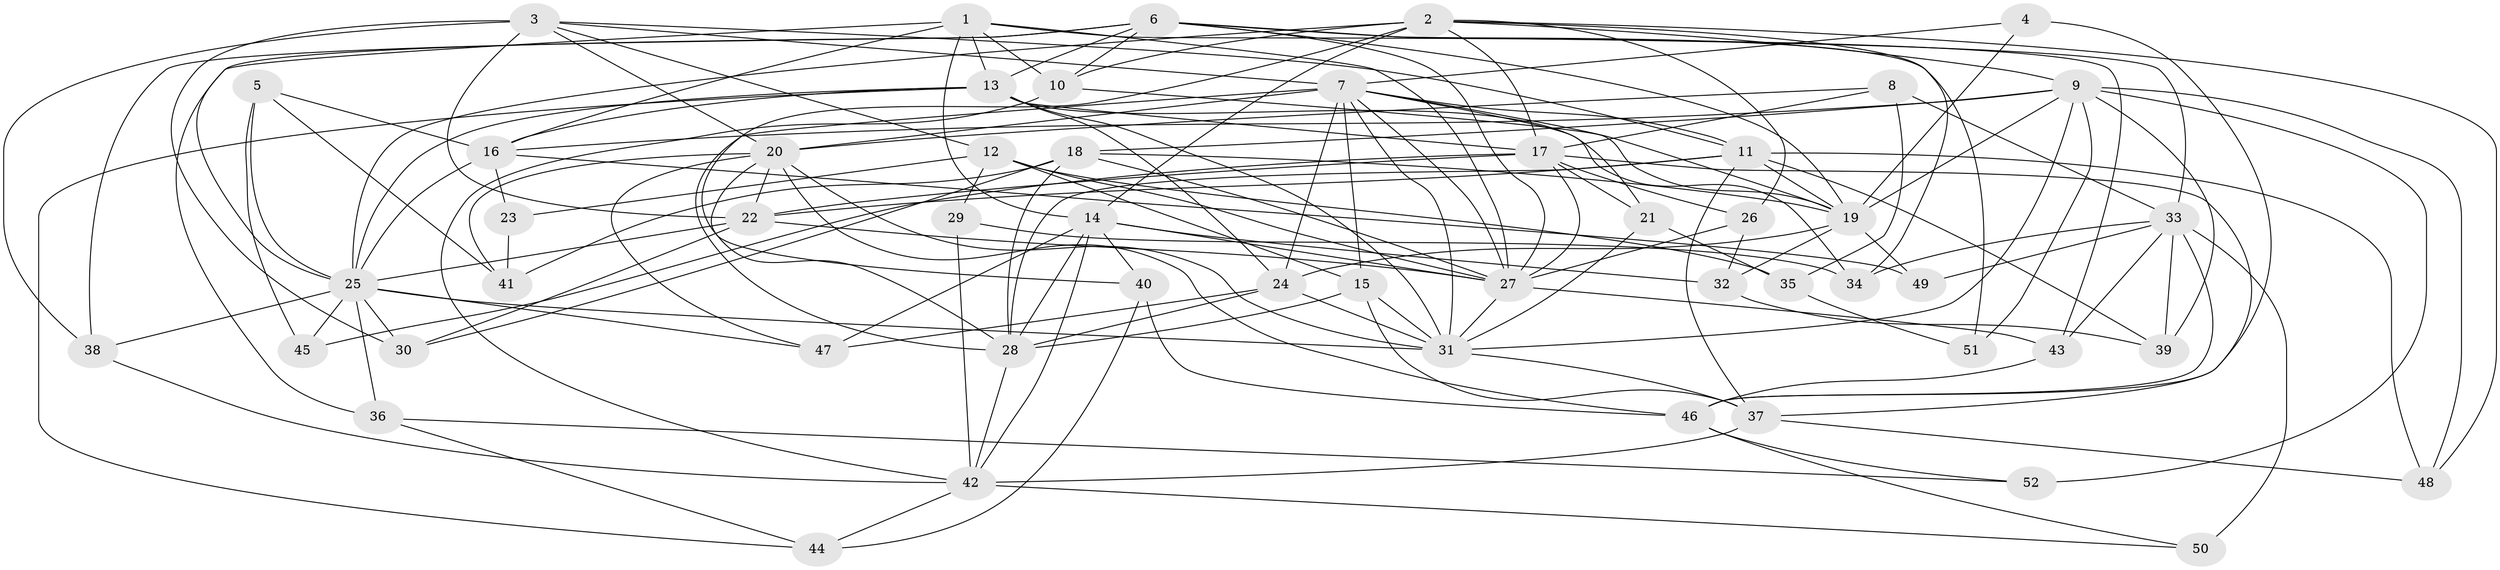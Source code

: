 // original degree distribution, {4: 1.0}
// Generated by graph-tools (version 1.1) at 2025/53/03/04/25 22:53:46]
// undirected, 52 vertices, 154 edges
graph export_dot {
  node [color=gray90,style=filled];
  1;
  2;
  3;
  4;
  5;
  6;
  7;
  8;
  9;
  10;
  11;
  12;
  13;
  14;
  15;
  16;
  17;
  18;
  19;
  20;
  21;
  22;
  23;
  24;
  25;
  26;
  27;
  28;
  29;
  30;
  31;
  32;
  33;
  34;
  35;
  36;
  37;
  38;
  39;
  40;
  41;
  42;
  43;
  44;
  45;
  46;
  47;
  48;
  49;
  50;
  51;
  52;
  1 -- 10 [weight=2.0];
  1 -- 13 [weight=1.0];
  1 -- 14 [weight=2.0];
  1 -- 16 [weight=2.0];
  1 -- 25 [weight=1.0];
  1 -- 27 [weight=1.0];
  1 -- 43 [weight=1.0];
  2 -- 9 [weight=1.0];
  2 -- 10 [weight=2.0];
  2 -- 14 [weight=2.0];
  2 -- 17 [weight=2.0];
  2 -- 25 [weight=1.0];
  2 -- 26 [weight=1.0];
  2 -- 34 [weight=1.0];
  2 -- 40 [weight=1.0];
  2 -- 48 [weight=1.0];
  3 -- 7 [weight=1.0];
  3 -- 11 [weight=1.0];
  3 -- 12 [weight=2.0];
  3 -- 20 [weight=1.0];
  3 -- 22 [weight=1.0];
  3 -- 30 [weight=1.0];
  3 -- 38 [weight=1.0];
  4 -- 7 [weight=1.0];
  4 -- 19 [weight=2.0];
  4 -- 37 [weight=1.0];
  5 -- 16 [weight=1.0];
  5 -- 25 [weight=1.0];
  5 -- 41 [weight=1.0];
  5 -- 45 [weight=1.0];
  6 -- 10 [weight=2.0];
  6 -- 13 [weight=2.0];
  6 -- 19 [weight=1.0];
  6 -- 27 [weight=1.0];
  6 -- 33 [weight=2.0];
  6 -- 36 [weight=1.0];
  6 -- 38 [weight=1.0];
  6 -- 51 [weight=2.0];
  7 -- 11 [weight=1.0];
  7 -- 15 [weight=1.0];
  7 -- 19 [weight=1.0];
  7 -- 20 [weight=2.0];
  7 -- 21 [weight=1.0];
  7 -- 24 [weight=1.0];
  7 -- 27 [weight=1.0];
  7 -- 28 [weight=1.0];
  7 -- 31 [weight=1.0];
  8 -- 17 [weight=1.0];
  8 -- 20 [weight=1.0];
  8 -- 33 [weight=1.0];
  8 -- 35 [weight=1.0];
  9 -- 16 [weight=3.0];
  9 -- 18 [weight=1.0];
  9 -- 19 [weight=1.0];
  9 -- 31 [weight=1.0];
  9 -- 39 [weight=1.0];
  9 -- 48 [weight=1.0];
  9 -- 51 [weight=1.0];
  9 -- 52 [weight=2.0];
  10 -- 19 [weight=1.0];
  10 -- 42 [weight=1.0];
  11 -- 19 [weight=1.0];
  11 -- 22 [weight=2.0];
  11 -- 28 [weight=1.0];
  11 -- 37 [weight=2.0];
  11 -- 39 [weight=1.0];
  11 -- 48 [weight=1.0];
  12 -- 15 [weight=1.0];
  12 -- 23 [weight=2.0];
  12 -- 27 [weight=2.0];
  12 -- 29 [weight=2.0];
  12 -- 35 [weight=1.0];
  13 -- 16 [weight=1.0];
  13 -- 17 [weight=1.0];
  13 -- 24 [weight=1.0];
  13 -- 25 [weight=1.0];
  13 -- 31 [weight=1.0];
  13 -- 34 [weight=1.0];
  13 -- 44 [weight=1.0];
  14 -- 27 [weight=1.0];
  14 -- 28 [weight=1.0];
  14 -- 32 [weight=1.0];
  14 -- 40 [weight=1.0];
  14 -- 42 [weight=1.0];
  14 -- 47 [weight=1.0];
  15 -- 28 [weight=1.0];
  15 -- 31 [weight=1.0];
  15 -- 37 [weight=2.0];
  16 -- 23 [weight=1.0];
  16 -- 25 [weight=1.0];
  16 -- 49 [weight=1.0];
  17 -- 21 [weight=1.0];
  17 -- 22 [weight=1.0];
  17 -- 26 [weight=1.0];
  17 -- 27 [weight=1.0];
  17 -- 45 [weight=2.0];
  17 -- 46 [weight=2.0];
  18 -- 19 [weight=1.0];
  18 -- 27 [weight=1.0];
  18 -- 28 [weight=1.0];
  18 -- 30 [weight=1.0];
  18 -- 41 [weight=1.0];
  19 -- 24 [weight=1.0];
  19 -- 32 [weight=1.0];
  19 -- 49 [weight=2.0];
  20 -- 22 [weight=1.0];
  20 -- 28 [weight=1.0];
  20 -- 31 [weight=1.0];
  20 -- 41 [weight=1.0];
  20 -- 46 [weight=1.0];
  20 -- 47 [weight=1.0];
  21 -- 31 [weight=1.0];
  21 -- 35 [weight=1.0];
  22 -- 25 [weight=1.0];
  22 -- 27 [weight=1.0];
  22 -- 30 [weight=1.0];
  23 -- 41 [weight=1.0];
  24 -- 28 [weight=1.0];
  24 -- 31 [weight=1.0];
  24 -- 47 [weight=1.0];
  25 -- 30 [weight=1.0];
  25 -- 31 [weight=1.0];
  25 -- 36 [weight=1.0];
  25 -- 38 [weight=1.0];
  25 -- 45 [weight=1.0];
  25 -- 47 [weight=1.0];
  26 -- 27 [weight=1.0];
  26 -- 32 [weight=1.0];
  27 -- 31 [weight=1.0];
  27 -- 43 [weight=1.0];
  28 -- 42 [weight=1.0];
  29 -- 34 [weight=1.0];
  29 -- 42 [weight=1.0];
  31 -- 37 [weight=1.0];
  32 -- 39 [weight=1.0];
  33 -- 34 [weight=1.0];
  33 -- 39 [weight=1.0];
  33 -- 43 [weight=1.0];
  33 -- 46 [weight=1.0];
  33 -- 49 [weight=1.0];
  33 -- 50 [weight=2.0];
  35 -- 51 [weight=1.0];
  36 -- 44 [weight=1.0];
  36 -- 52 [weight=1.0];
  37 -- 42 [weight=1.0];
  37 -- 48 [weight=1.0];
  38 -- 42 [weight=1.0];
  40 -- 44 [weight=1.0];
  40 -- 46 [weight=1.0];
  42 -- 44 [weight=1.0];
  42 -- 50 [weight=1.0];
  43 -- 46 [weight=1.0];
  46 -- 50 [weight=1.0];
  46 -- 52 [weight=1.0];
}
